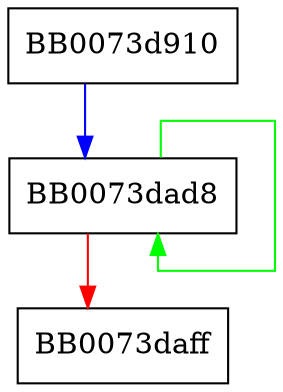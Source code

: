 digraph DES_key_sched {
  node [shape="box"];
  graph [splines=ortho];
  BB0073d910 -> BB0073dad8 [color="blue"];
  BB0073dad8 -> BB0073dad8 [color="green"];
  BB0073dad8 -> BB0073daff [color="red"];
}
